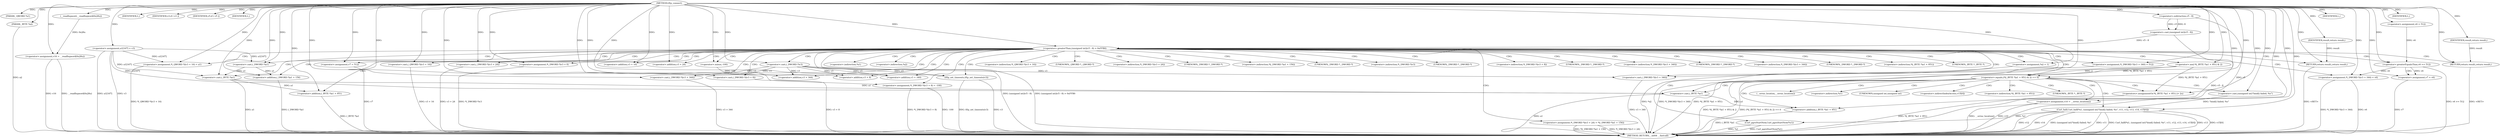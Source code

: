 digraph tftp_connect {  
"1000115" [label = "(METHOD,tftp_connect)" ]
"1000279" [label = "(METHOD_RETURN,__int64 __fastcall)" ]
"1000116" [label = "(PARAM,_QWORD *a1)" ]
"1000117" [label = "(PARAM,_BYTE *a2)" ]
"1000133" [label = "(<operator>.assignment,v16 = __readfsqword(0x28u))" ]
"1000135" [label = "(__readfsqword,__readfsqword(0x28u))" ]
"1000137" [label = "(<operator>.assignment,a1[167] = v3)" ]
"1000142" [label = "(IDENTIFIER,L,)" ]
"1000144" [label = "(IDENTIFIER,v3,if ( v3 ))" ]
"1000147" [label = "(IDENTIFIER,v5,if ( v5 ))" ]
"1000149" [label = "(IDENTIFIER,L,)" ]
"1000151" [label = "(<operator>.greaterThan,(unsigned int)(v5 - 8) > 0xFFB0)" ]
"1000152" [label = "(<operator>.cast,(unsigned int)(v5 - 8))" ]
"1000154" [label = "(<operator>.subtraction,v5 - 8)" ]
"1000158" [label = "(RETURN,return result;,return result;)" ]
"1000159" [label = "(IDENTIFIER,result,return result;)" ]
"1000162" [label = "(<operator>.assignment,v6 = 512)" ]
"1000165" [label = "(<operator>.assignment,v7 = 512)" ]
"1000169" [label = "(<operator>.greaterEqualsThan,v6 >= 512)" ]
"1000172" [label = "(<operator>.assignment,v7 = v6)" ]
"1000177" [label = "(<operator>.assignment,*(_QWORD *)(v3 + 16) = a1)" ]
"1000179" [label = "(<operator>.cast,(_QWORD *)(v3 + 16))" ]
"1000181" [label = "(<operator>.addition,v3 + 16)" ]
"1000185" [label = "(<operator>.assignment,*(_DWORD *)(v3 + 24) = *((_DWORD *)a1 + 156))" ]
"1000187" [label = "(<operator>.cast,(_DWORD *)(v3 + 24))" ]
"1000189" [label = "(<operator>.addition,v3 + 24)" ]
"1000193" [label = "(<operator>.addition,(_DWORD *)a1 + 156)" ]
"1000194" [label = "(<operator>.cast,(_DWORD *)a1)" ]
"1000198" [label = "(<operator>.assignment,*(_DWORD *)v3 = 0)" ]
"1000200" [label = "(<operator>.cast,(_DWORD *)v3)" ]
"1000204" [label = "(<operator>.assignment,*(_DWORD *)(v3 + 8) = -100)" ]
"1000206" [label = "(<operator>.cast,(_DWORD *)(v3 + 8))" ]
"1000208" [label = "(<operator>.addition,v3 + 8)" ]
"1000211" [label = "(<operator>.minus,-100)" ]
"1000213" [label = "(<operator>.assignment,*(_DWORD *)(v3 + 340) = 512)" ]
"1000215" [label = "(<operator>.cast,(_DWORD *)(v3 + 340))" ]
"1000217" [label = "(<operator>.addition,v3 + 340)" ]
"1000221" [label = "(<operator>.assignment,*(_DWORD *)(v3 + 344) = v6)" ]
"1000223" [label = "(<operator>.cast,(_DWORD *)(v3 + 344))" ]
"1000225" [label = "(<operator>.addition,v3 + 344)" ]
"1000229" [label = "(tftp_set_timeouts,tftp_set_timeouts(v3))" ]
"1000232" [label = "(<operator>.equals,(*((_BYTE *)a1 + 951) & 2) == 0)" ]
"1000233" [label = "(<operator>.and,*((_BYTE *)a1 + 951) & 2)" ]
"1000235" [label = "(<operator>.addition,(_BYTE *)a1 + 951)" ]
"1000236" [label = "(<operator>.cast,(_BYTE *)a1)" ]
"1000244" [label = "(<operator>.assignment,v10 = __errno_location())" ]
"1000247" [label = "(Curl_failf,Curl_failf(*a1, (unsigned int)\"bind() failed; %s\", v11, v12, v13, v14, v15[0]))" ]
"1000250" [label = "(<operator>.cast,(unsigned int)\"bind() failed; %s\")" ]
"1000260" [label = "(IDENTIFIER,L,)" ]
"1000261" [label = "(<operators>.assignmentOr,*((_BYTE *)a1 + 951) |= 2u)" ]
"1000263" [label = "(<operator>.addition,(_BYTE *)a1 + 951)" ]
"1000264" [label = "(<operator>.cast,(_BYTE *)a1)" ]
"1000269" [label = "(Curl_pgrsStartNow,Curl_pgrsStartNow(*a1))" ]
"1000272" [label = "(<operator>.assignment,*a2 = 1)" ]
"1000276" [label = "(IDENTIFIER,L,)" ]
"1000277" [label = "(RETURN,return result;,return result;)" ]
"1000278" [label = "(IDENTIFIER,result,return result;)" ]
"1000178" [label = "(<operator>.indirection,*(_QWORD *)(v3 + 16))" ]
"1000180" [label = "(UNKNOWN,_QWORD *,_QWORD *)" ]
"1000186" [label = "(<operator>.indirection,*(_DWORD *)(v3 + 24))" ]
"1000188" [label = "(UNKNOWN,_DWORD *,_DWORD *)" ]
"1000192" [label = "(<operator>.indirection,*((_DWORD *)a1 + 156))" ]
"1000195" [label = "(UNKNOWN,_DWORD *,_DWORD *)" ]
"1000199" [label = "(<operator>.indirection,*(_DWORD *)v3)" ]
"1000201" [label = "(UNKNOWN,_DWORD *,_DWORD *)" ]
"1000205" [label = "(<operator>.indirection,*(_DWORD *)(v3 + 8))" ]
"1000207" [label = "(UNKNOWN,_DWORD *,_DWORD *)" ]
"1000214" [label = "(<operator>.indirection,*(_DWORD *)(v3 + 340))" ]
"1000216" [label = "(UNKNOWN,_DWORD *,_DWORD *)" ]
"1000222" [label = "(<operator>.indirection,*(_DWORD *)(v3 + 344))" ]
"1000224" [label = "(UNKNOWN,_DWORD *,_DWORD *)" ]
"1000234" [label = "(<operator>.indirection,*((_BYTE *)a1 + 951))" ]
"1000237" [label = "(UNKNOWN,_BYTE *,_BYTE *)" ]
"1000246" [label = "(__errno_location,__errno_location())" ]
"1000248" [label = "(<operator>.indirection,*a1)" ]
"1000251" [label = "(UNKNOWN,unsigned int,unsigned int)" ]
"1000257" [label = "(<operator>.indirectIndexAccess,v15[0])" ]
"1000262" [label = "(<operator>.indirection,*((_BYTE *)a1 + 951))" ]
"1000265" [label = "(UNKNOWN,_BYTE *,_BYTE *)" ]
"1000270" [label = "(<operator>.indirection,*a1)" ]
"1000273" [label = "(<operator>.indirection,*a2)" ]
  "1000158" -> "1000279"  [ label = "DDG: <RET>"] 
  "1000179" -> "1000279"  [ label = "DDG: v3 + 16"] 
  "1000193" -> "1000279"  [ label = "DDG: (_DWORD *)a1"] 
  "1000213" -> "1000279"  [ label = "DDG: *(_DWORD *)(v3 + 340)"] 
  "1000137" -> "1000279"  [ label = "DDG: a1[167]"] 
  "1000263" -> "1000279"  [ label = "DDG: (_BYTE *)a1"] 
  "1000247" -> "1000279"  [ label = "DDG: v12"] 
  "1000204" -> "1000279"  [ label = "DDG: *(_DWORD *)(v3 + 8)"] 
  "1000117" -> "1000279"  [ label = "DDG: a2"] 
  "1000198" -> "1000279"  [ label = "DDG: *(_DWORD *)v3"] 
  "1000187" -> "1000279"  [ label = "DDG: v3 + 24"] 
  "1000165" -> "1000279"  [ label = "DDG: v7"] 
  "1000269" -> "1000279"  [ label = "DDG: Curl_pgrsStartNow(*a1)"] 
  "1000232" -> "1000279"  [ label = "DDG: *((_BYTE *)a1 + 951) & 2"] 
  "1000244" -> "1000279"  [ label = "DDG: __errno_location()"] 
  "1000215" -> "1000279"  [ label = "DDG: v3 + 340"] 
  "1000177" -> "1000279"  [ label = "DDG: *(_QWORD *)(v3 + 16)"] 
  "1000229" -> "1000279"  [ label = "DDG: v3"] 
  "1000204" -> "1000279"  [ label = "DDG: -100"] 
  "1000229" -> "1000279"  [ label = "DDG: tftp_set_timeouts(v3)"] 
  "1000151" -> "1000279"  [ label = "DDG: (unsigned int)(v5 - 8)"] 
  "1000233" -> "1000279"  [ label = "DDG: *((_BYTE *)a1 + 951)"] 
  "1000247" -> "1000279"  [ label = "DDG: v14"] 
  "1000133" -> "1000279"  [ label = "DDG: v16"] 
  "1000269" -> "1000279"  [ label = "DDG: *a1"] 
  "1000264" -> "1000279"  [ label = "DDG: a1"] 
  "1000247" -> "1000279"  [ label = "DDG: (unsigned int)\"bind() failed; %s\""] 
  "1000247" -> "1000279"  [ label = "DDG: v11"] 
  "1000235" -> "1000279"  [ label = "DDG: (_BYTE *)a1"] 
  "1000154" -> "1000279"  [ label = "DDG: v5"] 
  "1000247" -> "1000279"  [ label = "DDG: Curl_failf(*a1, (unsigned int)\"bind() failed; %s\", v11, v12, v13, v14, v15[0])"] 
  "1000232" -> "1000279"  [ label = "DDG: (*((_BYTE *)a1 + 951) & 2) == 0"] 
  "1000247" -> "1000279"  [ label = "DDG: v13"] 
  "1000221" -> "1000279"  [ label = "DDG: *(_DWORD *)(v3 + 344)"] 
  "1000223" -> "1000279"  [ label = "DDG: v3 + 344"] 
  "1000247" -> "1000279"  [ label = "DDG: v15[0]"] 
  "1000206" -> "1000279"  [ label = "DDG: v3 + 8"] 
  "1000133" -> "1000279"  [ label = "DDG: __readfsqword(0x28u)"] 
  "1000137" -> "1000279"  [ label = "DDG: v3"] 
  "1000185" -> "1000279"  [ label = "DDG: *((_DWORD *)a1 + 156)"] 
  "1000221" -> "1000279"  [ label = "DDG: v6"] 
  "1000272" -> "1000279"  [ label = "DDG: *a2"] 
  "1000169" -> "1000279"  [ label = "DDG: v6 >= 512"] 
  "1000172" -> "1000279"  [ label = "DDG: v7"] 
  "1000236" -> "1000279"  [ label = "DDG: a1"] 
  "1000261" -> "1000279"  [ label = "DDG: *((_BYTE *)a1 + 951)"] 
  "1000152" -> "1000279"  [ label = "DDG: v5 - 8"] 
  "1000244" -> "1000279"  [ label = "DDG: v10"] 
  "1000151" -> "1000279"  [ label = "DDG: (unsigned int)(v5 - 8) > 0xFFB0"] 
  "1000185" -> "1000279"  [ label = "DDG: *(_DWORD *)(v3 + 24)"] 
  "1000277" -> "1000279"  [ label = "DDG: <RET>"] 
  "1000115" -> "1000116"  [ label = "DDG: "] 
  "1000115" -> "1000117"  [ label = "DDG: "] 
  "1000135" -> "1000133"  [ label = "DDG: 0x28u"] 
  "1000115" -> "1000133"  [ label = "DDG: "] 
  "1000115" -> "1000135"  [ label = "DDG: "] 
  "1000115" -> "1000137"  [ label = "DDG: "] 
  "1000115" -> "1000142"  [ label = "DDG: "] 
  "1000115" -> "1000144"  [ label = "DDG: "] 
  "1000115" -> "1000147"  [ label = "DDG: "] 
  "1000115" -> "1000149"  [ label = "DDG: "] 
  "1000152" -> "1000151"  [ label = "DDG: v5 - 8"] 
  "1000154" -> "1000152"  [ label = "DDG: v5"] 
  "1000154" -> "1000152"  [ label = "DDG: 8"] 
  "1000115" -> "1000154"  [ label = "DDG: "] 
  "1000115" -> "1000151"  [ label = "DDG: "] 
  "1000159" -> "1000158"  [ label = "DDG: result"] 
  "1000115" -> "1000158"  [ label = "DDG: "] 
  "1000115" -> "1000159"  [ label = "DDG: "] 
  "1000115" -> "1000162"  [ label = "DDG: "] 
  "1000115" -> "1000165"  [ label = "DDG: "] 
  "1000162" -> "1000169"  [ label = "DDG: v6"] 
  "1000115" -> "1000169"  [ label = "DDG: "] 
  "1000169" -> "1000172"  [ label = "DDG: v6"] 
  "1000115" -> "1000172"  [ label = "DDG: "] 
  "1000137" -> "1000177"  [ label = "DDG: a1[167]"] 
  "1000115" -> "1000177"  [ label = "DDG: "] 
  "1000115" -> "1000179"  [ label = "DDG: "] 
  "1000115" -> "1000181"  [ label = "DDG: "] 
  "1000115" -> "1000187"  [ label = "DDG: "] 
  "1000115" -> "1000189"  [ label = "DDG: "] 
  "1000194" -> "1000193"  [ label = "DDG: a1"] 
  "1000137" -> "1000194"  [ label = "DDG: a1[167]"] 
  "1000115" -> "1000194"  [ label = "DDG: "] 
  "1000115" -> "1000193"  [ label = "DDG: "] 
  "1000115" -> "1000198"  [ label = "DDG: "] 
  "1000115" -> "1000200"  [ label = "DDG: "] 
  "1000211" -> "1000204"  [ label = "DDG: 100"] 
  "1000200" -> "1000206"  [ label = "DDG: v3"] 
  "1000115" -> "1000206"  [ label = "DDG: "] 
  "1000200" -> "1000208"  [ label = "DDG: v3"] 
  "1000115" -> "1000208"  [ label = "DDG: "] 
  "1000115" -> "1000211"  [ label = "DDG: "] 
  "1000115" -> "1000213"  [ label = "DDG: "] 
  "1000115" -> "1000215"  [ label = "DDG: "] 
  "1000200" -> "1000215"  [ label = "DDG: v3"] 
  "1000115" -> "1000217"  [ label = "DDG: "] 
  "1000200" -> "1000217"  [ label = "DDG: v3"] 
  "1000169" -> "1000221"  [ label = "DDG: v6"] 
  "1000115" -> "1000221"  [ label = "DDG: "] 
  "1000115" -> "1000223"  [ label = "DDG: "] 
  "1000200" -> "1000223"  [ label = "DDG: v3"] 
  "1000115" -> "1000225"  [ label = "DDG: "] 
  "1000200" -> "1000225"  [ label = "DDG: v3"] 
  "1000115" -> "1000229"  [ label = "DDG: "] 
  "1000200" -> "1000229"  [ label = "DDG: v3"] 
  "1000233" -> "1000232"  [ label = "DDG: *((_BYTE *)a1 + 951)"] 
  "1000233" -> "1000232"  [ label = "DDG: 2"] 
  "1000236" -> "1000235"  [ label = "DDG: a1"] 
  "1000137" -> "1000236"  [ label = "DDG: a1[167]"] 
  "1000194" -> "1000236"  [ label = "DDG: a1"] 
  "1000115" -> "1000236"  [ label = "DDG: "] 
  "1000115" -> "1000235"  [ label = "DDG: "] 
  "1000115" -> "1000233"  [ label = "DDG: "] 
  "1000115" -> "1000232"  [ label = "DDG: "] 
  "1000115" -> "1000244"  [ label = "DDG: "] 
  "1000250" -> "1000247"  [ label = "DDG: \"bind() failed; %s\""] 
  "1000115" -> "1000250"  [ label = "DDG: "] 
  "1000115" -> "1000247"  [ label = "DDG: "] 
  "1000115" -> "1000260"  [ label = "DDG: "] 
  "1000115" -> "1000261"  [ label = "DDG: "] 
  "1000233" -> "1000261"  [ label = "DDG: *((_BYTE *)a1 + 951)"] 
  "1000264" -> "1000263"  [ label = "DDG: a1"] 
  "1000137" -> "1000264"  [ label = "DDG: a1[167]"] 
  "1000236" -> "1000264"  [ label = "DDG: a1"] 
  "1000115" -> "1000264"  [ label = "DDG: "] 
  "1000115" -> "1000263"  [ label = "DDG: "] 
  "1000247" -> "1000269"  [ label = "DDG: *a1"] 
  "1000115" -> "1000272"  [ label = "DDG: "] 
  "1000115" -> "1000276"  [ label = "DDG: "] 
  "1000278" -> "1000277"  [ label = "DDG: result"] 
  "1000115" -> "1000277"  [ label = "DDG: "] 
  "1000115" -> "1000278"  [ label = "DDG: "] 
  "1000151" -> "1000169"  [ label = "CDG: "] 
  "1000151" -> "1000165"  [ label = "CDG: "] 
  "1000151" -> "1000192"  [ label = "CDG: "] 
  "1000151" -> "1000189"  [ label = "CDG: "] 
  "1000151" -> "1000188"  [ label = "CDG: "] 
  "1000151" -> "1000187"  [ label = "CDG: "] 
  "1000151" -> "1000186"  [ label = "CDG: "] 
  "1000151" -> "1000185"  [ label = "CDG: "] 
  "1000151" -> "1000181"  [ label = "CDG: "] 
  "1000151" -> "1000180"  [ label = "CDG: "] 
  "1000151" -> "1000179"  [ label = "CDG: "] 
  "1000151" -> "1000178"  [ label = "CDG: "] 
  "1000151" -> "1000177"  [ label = "CDG: "] 
  "1000151" -> "1000208"  [ label = "CDG: "] 
  "1000151" -> "1000207"  [ label = "CDG: "] 
  "1000151" -> "1000206"  [ label = "CDG: "] 
  "1000151" -> "1000205"  [ label = "CDG: "] 
  "1000151" -> "1000204"  [ label = "CDG: "] 
  "1000151" -> "1000201"  [ label = "CDG: "] 
  "1000151" -> "1000200"  [ label = "CDG: "] 
  "1000151" -> "1000199"  [ label = "CDG: "] 
  "1000151" -> "1000198"  [ label = "CDG: "] 
  "1000151" -> "1000195"  [ label = "CDG: "] 
  "1000151" -> "1000194"  [ label = "CDG: "] 
  "1000151" -> "1000193"  [ label = "CDG: "] 
  "1000151" -> "1000224"  [ label = "CDG: "] 
  "1000151" -> "1000223"  [ label = "CDG: "] 
  "1000151" -> "1000222"  [ label = "CDG: "] 
  "1000151" -> "1000221"  [ label = "CDG: "] 
  "1000151" -> "1000217"  [ label = "CDG: "] 
  "1000151" -> "1000216"  [ label = "CDG: "] 
  "1000151" -> "1000215"  [ label = "CDG: "] 
  "1000151" -> "1000214"  [ label = "CDG: "] 
  "1000151" -> "1000213"  [ label = "CDG: "] 
  "1000151" -> "1000211"  [ label = "CDG: "] 
  "1000151" -> "1000237"  [ label = "CDG: "] 
  "1000151" -> "1000236"  [ label = "CDG: "] 
  "1000151" -> "1000235"  [ label = "CDG: "] 
  "1000151" -> "1000234"  [ label = "CDG: "] 
  "1000151" -> "1000233"  [ label = "CDG: "] 
  "1000151" -> "1000232"  [ label = "CDG: "] 
  "1000151" -> "1000229"  [ label = "CDG: "] 
  "1000151" -> "1000225"  [ label = "CDG: "] 
  "1000151" -> "1000272"  [ label = "CDG: "] 
  "1000151" -> "1000270"  [ label = "CDG: "] 
  "1000151" -> "1000269"  [ label = "CDG: "] 
  "1000151" -> "1000277"  [ label = "CDG: "] 
  "1000151" -> "1000273"  [ label = "CDG: "] 
  "1000151" -> "1000158"  [ label = "CDG: "] 
  "1000169" -> "1000172"  [ label = "CDG: "] 
  "1000232" -> "1000251"  [ label = "CDG: "] 
  "1000232" -> "1000250"  [ label = "CDG: "] 
  "1000232" -> "1000248"  [ label = "CDG: "] 
  "1000232" -> "1000247"  [ label = "CDG: "] 
  "1000232" -> "1000246"  [ label = "CDG: "] 
  "1000232" -> "1000244"  [ label = "CDG: "] 
  "1000232" -> "1000265"  [ label = "CDG: "] 
  "1000232" -> "1000264"  [ label = "CDG: "] 
  "1000232" -> "1000263"  [ label = "CDG: "] 
  "1000232" -> "1000262"  [ label = "CDG: "] 
  "1000232" -> "1000261"  [ label = "CDG: "] 
  "1000232" -> "1000257"  [ label = "CDG: "] 
}
